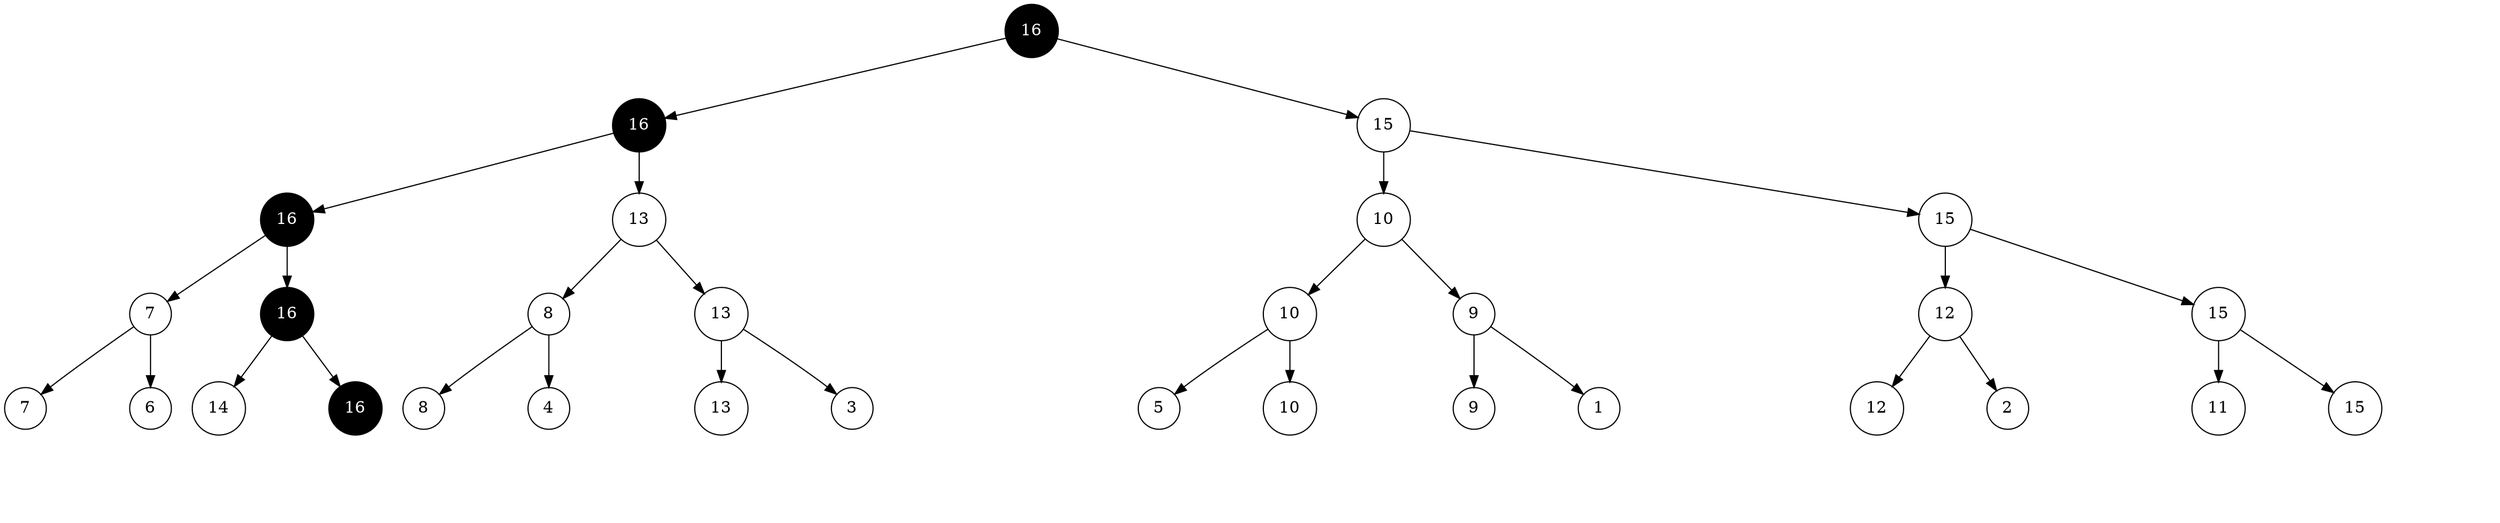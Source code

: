digraph G{
	node[shape=circle]
	a16_0[label="16", style=filled, fillcolor=black, fontcolor=white];
	a16_1[label="16", style=filled, fillcolor=black, fontcolor=white];
	a16_2[label="16", style=filled, fillcolor=black, fontcolor=white];
	a7_3[label="7", style=filled, fillcolor=white, fontcolor=black];
	a7_4[label="7", style=filled, fillcolor=white, fontcolor=black];
        /*
	nila7_4l[label="", style=invis];
	nila7_4r[label="", style=invis];
	nila7_4m[label="", style=invis];
	a7_4->nila7_4l[style=invis];
	a7_4->nila7_4m[style=invis];
	a7_4->nila7_4r[style=invis];
	{rank=same nila7_4l->nila7_4m->nila7_4r[style=invis]}
        */
	a6_4[label="6", style=filled, fillcolor=white, fontcolor=black];
        /*
	nila6_4l[label="", style=invis];
	nila6_4r[label="", style=invis];
	nila6_4m[label="", style=invis];
	a6_4->nila6_4l[style=invis];
	a6_4->nila6_4m[style=invis];
	a6_4->nila6_4r[style=invis];
	{rank=same nila6_4l->nila6_4m->nila6_4r[style=invis]}
        */
	nila7_3m[label="", style=invis];
	a7_3->a7_4
	a7_3->nila7_3m[style=invis];
	a7_3->a6_4
	{rank=same a7_4->nila7_3m->a6_4[style=invis]}
	a16_3[label="16", style=filled, fillcolor=black, fontcolor=white];
	a14_4[label="14", style=filled, fillcolor=white, fontcolor=black];
        /*
	nila14_4l[label="", style=invis];
	nila14_4r[label="", style=invis];
	nila14_4m[label="", style=invis];
	a14_4->nila14_4l[style=invis];
	a14_4->nila14_4m[style=invis];
	a14_4->nila14_4r[style=invis];
	{rank=same nila14_4l->nila14_4m->nila14_4r[style=invis]}*/
	a16_4[label="16", style=filled, fillcolor=black, fontcolor=white];
        /*
	nila16_4l[label="", style=invis];
	nila16_4r[label="", style=invis];
	nila16_4m[label="", style=invis];
	a16_4->nila16_4l[style=invis];
	a16_4->nila16_4m[style=invis];
	a16_4->nila16_4r[style=invis];
	{rank=same nila16_4l->nila16_4m->nila16_4r[style=invis]}*/
	nila16_3m[label="", style=invis];
	a16_3->a14_4
	a16_3->nila16_3m[style=invis];
	a16_3->a16_4
	{rank=same a14_4->nila16_3m->a16_4[style=invis]}
	nila16_2m[label="", style=invis];
	a16_2->a7_3
	a16_2->nila16_2m[style=invis];
	a16_2->a16_3
	{rank=same a7_3->nila16_2m->a16_3[style=invis]}
	a13_2[label="13", style=filled, fillcolor=white, fontcolor=black];
	a8_3[label="8", style=filled, fillcolor=white, fontcolor=black];
	a8_4[label="8", style=filled, fillcolor=white, fontcolor=black];
	nila8_4l[label="", style=invis];
	nila8_4r[label="", style=invis];
	nila8_4m[label="", style=invis];
	a8_4->nila8_4l[style=invis];
	a8_4->nila8_4m[style=invis];
	a8_4->nila8_4r[style=invis];
	{rank=same nila8_4l->nila8_4m->nila8_4r[style=invis]}
	a4_4[label="4", style=filled, fillcolor=white, fontcolor=black];
	nila4_4l[label="", style=invis];
	nila4_4r[label="", style=invis];
	nila4_4m[label="", style=invis];
	a4_4->nila4_4l[style=invis];
	a4_4->nila4_4m[style=invis];
	a4_4->nila4_4r[style=invis];
	{rank=same nila4_4l->nila4_4m->nila4_4r[style=invis]}
	nila8_3m[label="", style=invis];
	a8_3->a8_4
	a8_3->nila8_3m[style=invis];
	a8_3->a4_4
	{rank=same a8_4->nila8_3m->a4_4[style=invis]}
	a13_3[label="13", style=filled, fillcolor=white, fontcolor=black];
	a13_4[label="13", style=filled, fillcolor=white, fontcolor=black];
	nila13_4l[label="", style=invis];
	nila13_4r[label="", style=invis];
	nila13_4m[label="", style=invis];
	a13_4->nila13_4l[style=invis];
	a13_4->nila13_4m[style=invis];
	a13_4->nila13_4r[style=invis];
	{rank=same nila13_4l->nila13_4m->nila13_4r[style=invis]}
	a3_4[label="3", style=filled, fillcolor=white, fontcolor=black];
	nila3_4l[label="", style=invis];
	nila3_4r[label="", style=invis];
	nila3_4m[label="", style=invis];
	a3_4->nila3_4l[style=invis];
	a3_4->nila3_4m[style=invis];
	a3_4->nila3_4r[style=invis];
	{rank=same nila3_4l->nila3_4m->nila3_4r[style=invis]}
	nila13_3m[label="", style=invis];
	a13_3->a13_4
	a13_3->nila13_3m[style=invis];
	a13_3->a3_4
	{rank=same a13_4->nila13_3m->a3_4[style=invis]}
	nila13_2m[label="", style=invis];
	a13_2->a8_3
	a13_2->nila13_2m[style=invis];
	a13_2->a13_3
	{rank=same a8_3->nila13_2m->a13_3[style=invis]}
	nila16_1m[label="", style=invis];
	a16_1->a16_2
	a16_1->nila16_1m[style=invis];
	a16_1->a13_2
	{rank=same a16_2->nila16_1m->a13_2[style=invis]}
	a15_1[label="15", style=filled, fillcolor=white, fontcolor=black];
	a10_2[label="10", style=filled, fillcolor=white, fontcolor=black];
	a10_3[label="10", style=filled, fillcolor=white, fontcolor=black];
	a5_4[label="5", style=filled, fillcolor=white, fontcolor=black];
	nila5_4l[label="", style=invis];
	nila5_4r[label="", style=invis];
	nila5_4m[label="", style=invis];
	a5_4->nila5_4l[style=invis];
	a5_4->nila5_4m[style=invis];
	a5_4->nila5_4r[style=invis];
	{rank=same nila5_4l->nila5_4m->nila5_4r[style=invis]}
	a10_4[label="10", style=filled, fillcolor=white, fontcolor=black];
	nila10_4l[label="", style=invis];
	nila10_4r[label="", style=invis];
	nila10_4m[label="", style=invis];
	a10_4->nila10_4l[style=invis];
	a10_4->nila10_4m[style=invis];
	a10_4->nila10_4r[style=invis];
	{rank=same nila10_4l->nila10_4m->nila10_4r[style=invis]}
	nila10_3m[label="", style=invis];
	a10_3->a5_4
	a10_3->nila10_3m[style=invis];
	a10_3->a10_4
	{rank=same a5_4->nila10_3m->a10_4[style=invis]}
	a9_3[label="9", style=filled, fillcolor=white, fontcolor=black];
	a9_4[label="9", style=filled, fillcolor=white, fontcolor=black];
	nila9_4l[label="", style=invis];
	nila9_4r[label="", style=invis];
	nila9_4m[label="", style=invis];
	a9_4->nila9_4l[style=invis];
	a9_4->nila9_4m[style=invis];
	a9_4->nila9_4r[style=invis];
	{rank=same nila9_4l->nila9_4m->nila9_4r[style=invis]}
	a1_4[label="1", style=filled, fillcolor=white, fontcolor=black];
	nila1_4l[label="", style=invis];
	nila1_4r[label="", style=invis];
	nila1_4m[label="", style=invis];
	a1_4->nila1_4l[style=invis];
	a1_4->nila1_4m[style=invis];
	a1_4->nila1_4r[style=invis];
	{rank=same nila1_4l->nila1_4m->nila1_4r[style=invis]}
	nila9_3m[label="", style=invis];
	a9_3->a9_4
	a9_3->nila9_3m[style=invis];
	a9_3->a1_4
	{rank=same a9_4->nila9_3m->a1_4[style=invis]}
	nila10_2m[label="", style=invis];
	a10_2->a10_3
	a10_2->nila10_2m[style=invis];
	a10_2->a9_3
	{rank=same a10_3->nila10_2m->a9_3[style=invis]}
	a15_2[label="15", style=filled, fillcolor=white, fontcolor=black];
	a12_3[label="12", style=filled, fillcolor=white, fontcolor=black];
	a12_4[label="12", style=filled, fillcolor=white, fontcolor=black];
	nila12_4l[label="", style=invis];
	nila12_4r[label="", style=invis];
	nila12_4m[label="", style=invis];
	a12_4->nila12_4l[style=invis];
	a12_4->nila12_4m[style=invis];
	a12_4->nila12_4r[style=invis];
	{rank=same nila12_4l->nila12_4m->nila12_4r[style=invis]}
	a2_4[label="2", style=filled, fillcolor=white, fontcolor=black];
	nila2_4l[label="", style=invis];
	nila2_4r[label="", style=invis];
	nila2_4m[label="", style=invis];
	a2_4->nila2_4l[style=invis];
	a2_4->nila2_4m[style=invis];
	a2_4->nila2_4r[style=invis];
	{rank=same nila2_4l->nila2_4m->nila2_4r[style=invis]}
	nila12_3m[label="", style=invis];
	a12_3->a12_4
	a12_3->nila12_3m[style=invis];
	a12_3->a2_4
	{rank=same a12_4->nila12_3m->a2_4[style=invis]}
	a15_3[label="15", style=filled, fillcolor=white, fontcolor=black];
	a11_4[label="11", style=filled, fillcolor=white, fontcolor=black];
	nila11_4l[label="", style=invis];
	nila11_4r[label="", style=invis];
	nila11_4m[label="", style=invis];
	a11_4->nila11_4l[style=invis];
	a11_4->nila11_4m[style=invis];
	a11_4->nila11_4r[style=invis];
	{rank=same nila11_4l->nila11_4m->nila11_4r[style=invis]}
	a15_4[label="15", style=filled, fillcolor=white, fontcolor=black];
	nila15_4l[label="", style=invis];
	nila15_4r[label="", style=invis];
	nila15_4m[label="", style=invis];
	a15_4->nila15_4l[style=invis];
	a15_4->nila15_4m[style=invis];
	a15_4->nila15_4r[style=invis];
	{rank=same nila15_4l->nila15_4m->nila15_4r[style=invis]}
	nila15_3m[label="", style=invis];
	a15_3->a11_4
	a15_3->nila15_3m[style=invis];
	a15_3->a15_4
	{rank=same a11_4->nila15_3m->a15_4[style=invis]}
	nila15_2m[label="", style=invis];
	a15_2->a12_3
	a15_2->nila15_2m[style=invis];
	a15_2->a15_3
	{rank=same a12_3->nila15_2m->a15_3[style=invis]}
	nila15_1m[label="", style=invis];
	a15_1->a10_2
	a15_1->nila15_1m[style=invis];
	a15_1->a15_2
	{rank=same a10_2->nila15_1m->a15_2[style=invis]}
	nila16_0m[label="", style=invis];
	a16_0->a16_1
	a16_0->nila16_0m[style=invis];
	a16_0->a15_1
	{rank=same a16_1->nila16_0m->a15_1[style=invis]}
}